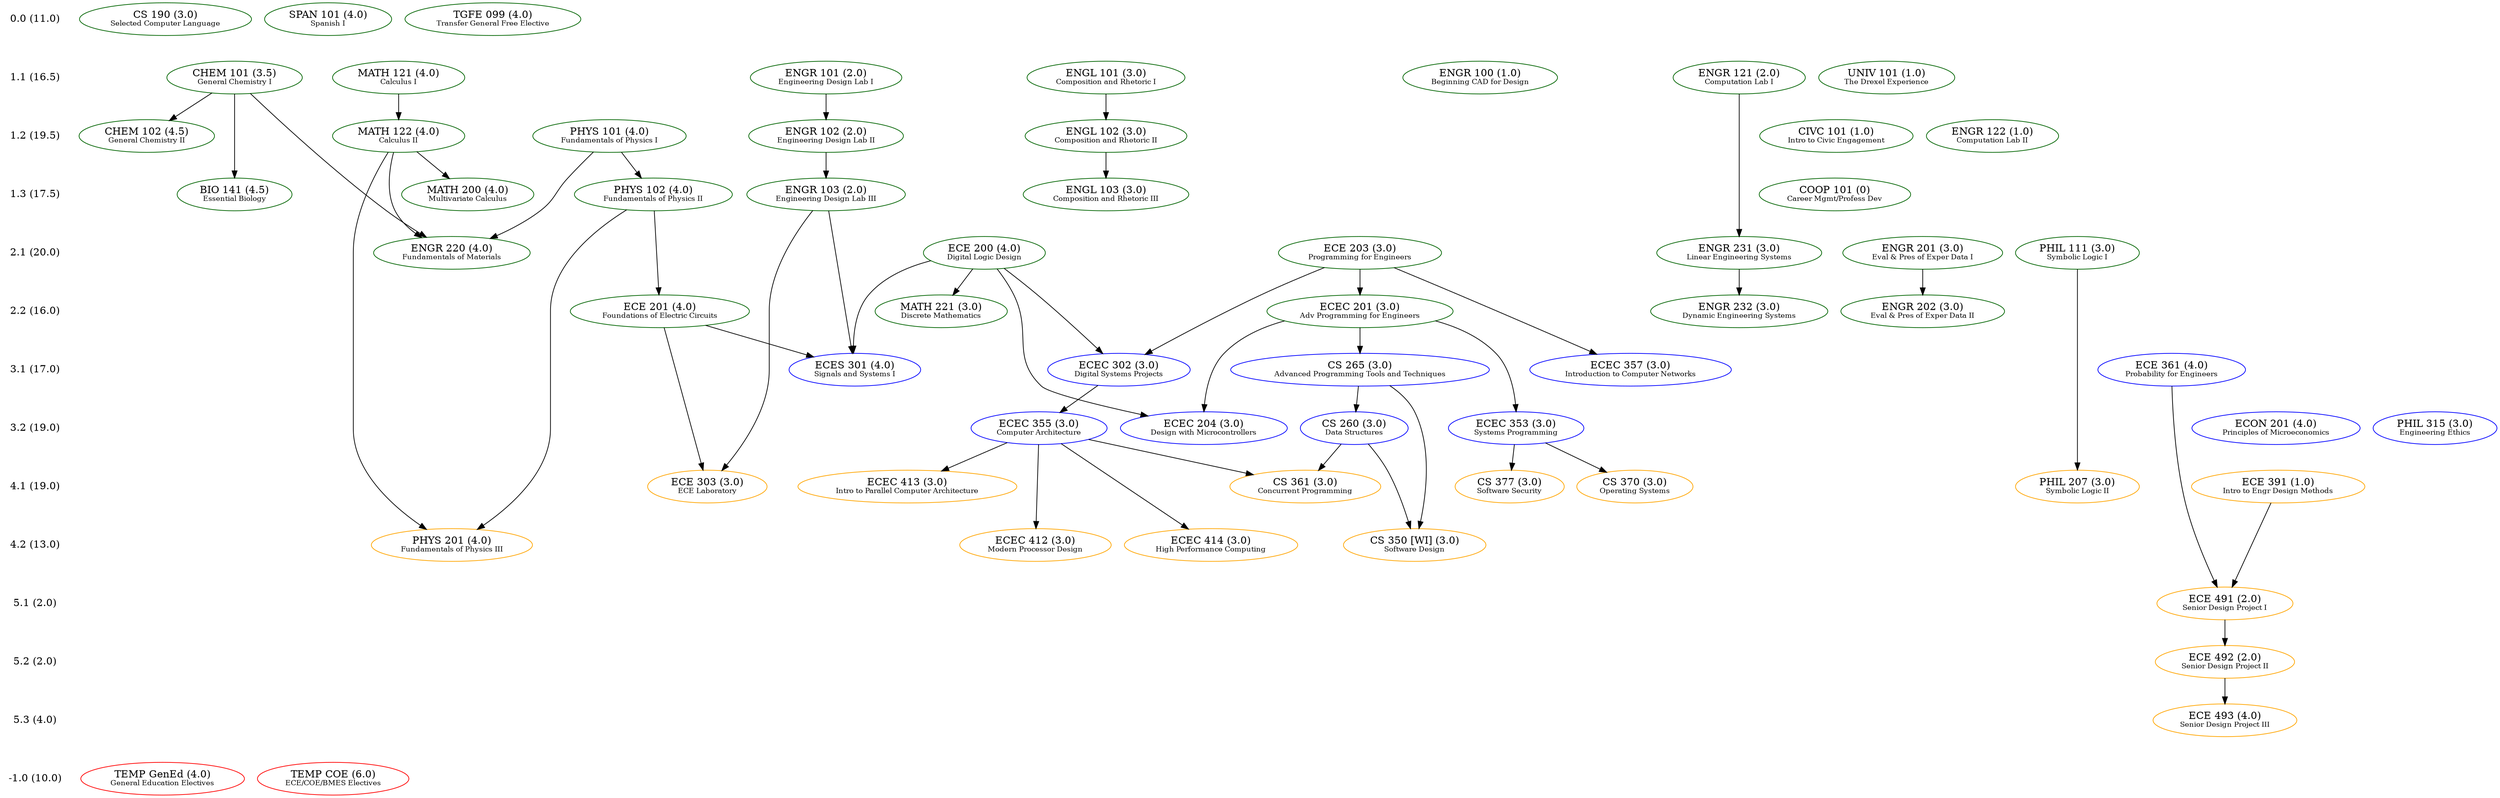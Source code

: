 digraph Classes {
	newrank=true
	0.0 [label="0.0 (11.0)" shape=plaintext]
	"CS 190" [label=<CS 190 (3.0)<BR /><FONT POINT-SIZE="10">Selected Computer Language</FONT>> color=darkgreen]
	"SPAN 101" [label=<SPAN 101 (4.0)<BR /><FONT POINT-SIZE="10">Spanish I</FONT>> color=darkgreen]
	"TGFE 099" [label=<TGFE 099 (4.0)<BR /><FONT POINT-SIZE="10">Transfer General Free Elective</FONT>> color=darkgreen]
	1.1 [label="1.1 (16.5)" shape=plaintext]
	0.0 -> 1.1 [style=invis]
	"CHEM 101" [label=<CHEM 101 (3.5)<BR /><FONT POINT-SIZE="10">General Chemistry I</FONT>> color=darkgreen]
	"ENGL 101" [label=<ENGL 101 (3.0)<BR /><FONT POINT-SIZE="10">Composition and Rhetoric I</FONT>> color=darkgreen]
	"ENGR 100" [label=<ENGR 100 (1.0)<BR /><FONT POINT-SIZE="10">Beginning CAD for Design</FONT>> color=darkgreen]
	"ENGR 101" [label=<ENGR 101 (2.0)<BR /><FONT POINT-SIZE="10">Engineering Design Lab I</FONT>> color=darkgreen]
	"ENGR 121" [label=<ENGR 121 (2.0)<BR /><FONT POINT-SIZE="10">Computation Lab I</FONT>> color=darkgreen]
	"MATH 121" [label=<MATH 121 (4.0)<BR /><FONT POINT-SIZE="10">Calculus I</FONT>> color=darkgreen]
	"UNIV 101" [label=<UNIV 101 (1.0)<BR /><FONT POINT-SIZE="10">The Drexel Experience</FONT>> color=darkgreen]
	1.2 [label="1.2 (19.5)" shape=plaintext]
	1.1 -> 1.2 [style=invis]
	"CHEM 102" [label=<CHEM 102 (4.5)<BR /><FONT POINT-SIZE="10">General Chemistry II</FONT>> color=darkgreen]
	"CHEM 101" -> "CHEM 102"
	"CIVC 101" [label=<CIVC 101 (1.0)<BR /><FONT POINT-SIZE="10">Intro to Civic Engagement</FONT>> color=darkgreen]
	"ENGL 102" [label=<ENGL 102 (3.0)<BR /><FONT POINT-SIZE="10">Composition and Rhetoric II</FONT>> color=darkgreen]
	"ENGL 101" -> "ENGL 102"
	"ENGR 102" [label=<ENGR 102 (2.0)<BR /><FONT POINT-SIZE="10">Engineering Design Lab II</FONT>> color=darkgreen]
	"ENGR 101" -> "ENGR 102"
	"ENGR 122" [label=<ENGR 122 (1.0)<BR /><FONT POINT-SIZE="10">Computation Lab II</FONT>> color=darkgreen]
	"MATH 122" [label=<MATH 122 (4.0)<BR /><FONT POINT-SIZE="10">Calculus II</FONT>> color=darkgreen]
	"MATH 121" -> "MATH 122"
	"PHYS 101" [label=<PHYS 101 (4.0)<BR /><FONT POINT-SIZE="10">Fundamentals of Physics I</FONT>> color=darkgreen]
	1.3 [label="1.3 (17.5)" shape=plaintext]
	1.2 -> 1.3 [style=invis]
	"BIO 141" [label=<BIO 141 (4.5)<BR /><FONT POINT-SIZE="10">Essential Biology</FONT>> color=darkgreen]
	"CHEM 101" -> "BIO 141"
	"COOP 101" [label=<COOP 101 (0)<BR /><FONT POINT-SIZE="10">Career Mgmt/Profess Dev</FONT>> color=darkgreen]
	"ENGL 103" [label=<ENGL 103 (3.0)<BR /><FONT POINT-SIZE="10">Composition and Rhetoric III</FONT>> color=darkgreen]
	"ENGL 102" -> "ENGL 103"
	"ENGR 103" [label=<ENGR 103 (2.0)<BR /><FONT POINT-SIZE="10">Engineering Design Lab III</FONT>> color=darkgreen]
	"ENGR 102" -> "ENGR 103"
	"MATH 200" [label=<MATH 200 (4.0)<BR /><FONT POINT-SIZE="10">Multivariate Calculus</FONT>> color=darkgreen]
	"MATH 122" -> "MATH 200"
	"PHYS 102" [label=<PHYS 102 (4.0)<BR /><FONT POINT-SIZE="10">Fundamentals of Physics II</FONT>> color=darkgreen]
	"PHYS 101" -> "PHYS 102"
	2.1 [label="2.1 (20.0)" shape=plaintext]
	1.3 -> 2.1 [style=invis]
	"ECE 200" [label=<ECE 200 (4.0)<BR /><FONT POINT-SIZE="10">Digital Logic Design</FONT>> color=darkgreen]
	"ECE 203" [label=<ECE 203 (3.0)<BR /><FONT POINT-SIZE="10">Programming for Engineers</FONT>> color=darkgreen]
	"ENGR 201" [label=<ENGR 201 (3.0)<BR /><FONT POINT-SIZE="10">Eval &amp; Pres of Exper Data I</FONT>> color=darkgreen]
	"ENGR 220" [label=<ENGR 220 (4.0)<BR /><FONT POINT-SIZE="10">Fundamentals of Materials</FONT>> color=darkgreen]
	"CHEM 101" -> "ENGR 220"
	"MATH 122" -> "ENGR 220"
	"PHYS 101" -> "ENGR 220"
	"ENGR 231" [label=<ENGR 231 (3.0)<BR /><FONT POINT-SIZE="10">Linear Engineering Systems</FONT>> color=darkgreen]
	"ENGR 121" -> "ENGR 231"
	"PHIL 111" [label=<PHIL 111 (3.0)<BR /><FONT POINT-SIZE="10">Symbolic Logic I</FONT>> color=darkgreen]
	2.2 [label="2.2 (16.0)" shape=plaintext]
	2.1 -> 2.2 [style=invis]
	"ECE 201" [label=<ECE 201 (4.0)<BR /><FONT POINT-SIZE="10">Foundations of Electric Circuits</FONT>> color=darkgreen]
	"PHYS 102" -> "ECE 201"
	"ECEC 201" [label=<ECEC 201 (3.0)<BR /><FONT POINT-SIZE="10">Adv Programming for Engineers</FONT>> color=darkgreen]
	"ECE 203" -> "ECEC 201"
	"ENGR 202" [label=<ENGR 202 (3.0)<BR /><FONT POINT-SIZE="10">	Eval &amp; Pres of Exper Data II</FONT>> color=darkgreen]
	"ENGR 201" -> "ENGR 202"
	"ENGR 232" [label=<ENGR 232 (3.0)<BR /><FONT POINT-SIZE="10">Dynamic Engineering Systems</FONT>> color=darkgreen]
	"ENGR 231" -> "ENGR 232"
	"MATH 221" [label=<MATH 221 (3.0)<BR /><FONT POINT-SIZE="10">Discrete Mathematics</FONT>> color=darkgreen]
	"ECE 200" -> "MATH 221"
	3.1 [label="3.1 (17.0)" shape=plaintext]
	2.2 -> 3.1 [style=invis]
	"CS 265" [label=<CS 265 (3.0)<BR /><FONT POINT-SIZE="10">Advanced Programming Tools and Techniques</FONT>> color=blue]
	"ECEC 201" -> "CS 265"
	"ECE 361" [label=<ECE 361 (4.0)<BR /><FONT POINT-SIZE="10">Probability for Engineers</FONT>> color=blue]
	"ECEC 302" [label=<ECEC 302 (3.0)<BR /><FONT POINT-SIZE="10">Digital Systems Projects</FONT>> color=blue]
	"ECE 203" -> "ECEC 302"
	"ECE 200" -> "ECEC 302"
	"ECEC 357" [label=<ECEC 357 (3.0)<BR /><FONT POINT-SIZE="10">Introduction to Computer Networks</FONT>> color=blue]
	"ECE 203" -> "ECEC 357"
	"ECES 301" [label=<ECES 301 (4.0)<BR /><FONT POINT-SIZE="10">Signals and Systems I</FONT>> color=blue]
	"ECE 200" -> "ECES 301"
	"ECE 201" -> "ECES 301"
	"ENGR 103" -> "ECES 301"
	3.2 [label="3.2 (19.0)" shape=plaintext]
	3.1 -> 3.2 [style=invis]
	"CS 260" [label=<CS 260 (3.0)<BR /><FONT POINT-SIZE="10">Data Structures</FONT>> color=blue]
	"CS 265" -> "CS 260"
	"ECEC 204" [label=<ECEC 204 (3.0)<BR /><FONT POINT-SIZE="10">Design with Microcontrollers</FONT>> color=blue]
	"ECE 200" -> "ECEC 204"
	"ECEC 201" -> "ECEC 204"
	"ECEC 353" [label=<ECEC 353 (3.0)<BR /><FONT POINT-SIZE="10">Systems Programming</FONT>> color=blue]
	"ECEC 201" -> "ECEC 353"
	"ECEC 355" [label=<ECEC 355 (3.0)<BR /><FONT POINT-SIZE="10">Computer Architecture</FONT>> color=blue]
	"ECEC 302" -> "ECEC 355"
	"ECON 201" [label=<ECON 201 (4.0)<BR /><FONT POINT-SIZE="10">Principles of Microeconomics</FONT>> color=blue]
	"PHIL 315" [label=<PHIL 315 (3.0)<BR /><FONT POINT-SIZE="10">Engineering Ethics</FONT>> color=blue]
	4.1 [label="4.1 (19.0)" shape=plaintext]
	3.2 -> 4.1 [style=invis]
	"CS 361" [label=<CS 361 (3.0)<BR /><FONT POINT-SIZE="10">Concurrent Programming</FONT>> color=orange]
	"CS 260" -> "CS 361"
	"ECEC 355" -> "CS 361"
	"CS 370" [label=<CS 370 (3.0)<BR /><FONT POINT-SIZE="10">Operating Systems</FONT>> color=orange]
	"ECEC 353" -> "CS 370"
	"CS 377" [label=<CS 377 (3.0)<BR /><FONT POINT-SIZE="10">Software Security</FONT>> color=orange]
	"ECEC 353" -> "CS 377"
	"ECE 303" [label=<ECE 303 (3.0)<BR /><FONT POINT-SIZE="10">ECE Laboratory</FONT>> color=orange]
	"ECE 201" -> "ECE 303"
	"ENGR 103" -> "ECE 303"
	"ECE 391" [label=<ECE 391 (1.0)<BR /><FONT POINT-SIZE="10">Intro to Engr Design Methods</FONT>> color=orange]
	"ECEC 413" [label=<ECEC 413 (3.0)<BR /><FONT POINT-SIZE="10">Intro to Parallel Computer Architecture</FONT>> color=orange]
	"ECEC 355" -> "ECEC 413"
	"PHIL 207" [label=<PHIL 207 (3.0)<BR /><FONT POINT-SIZE="10">Symbolic Logic II</FONT>> color=orange]
	"PHIL 111" -> "PHIL 207"
	4.2 [label="4.2 (13.0)" shape=plaintext]
	4.1 -> 4.2 [style=invis]
	"CS 350 [WI]" [label=<CS 350 [WI] (3.0)<BR /><FONT POINT-SIZE="10">Software Design</FONT>> color=orange]
	"CS 260" -> "CS 350 [WI]"
	"CS 265" -> "CS 350 [WI]"
	"ECEC 412" [label=<ECEC 412 (3.0)<BR /><FONT POINT-SIZE="10">Modern Processor Design</FONT>> color=orange]
	"ECEC 355" -> "ECEC 412"
	"ECEC 414" [label=<ECEC 414 (3.0)<BR /><FONT POINT-SIZE="10">High Performance Computing</FONT>> color=orange]
	"ECEC 355" -> "ECEC 414"
	"PHYS 201" [label=<PHYS 201 (4.0)<BR /><FONT POINT-SIZE="10">Fundamentals of Physics III</FONT>> color=orange]
	"PHYS 102" -> "PHYS 201"
	"MATH 122" -> "PHYS 201"
	5.1 [label="5.1 (2.0)" shape=plaintext]
	4.2 -> 5.1 [style=invis]
	"ECE 491" [label=<ECE 491 (2.0)<BR /><FONT POINT-SIZE="10">Senior Design Project I</FONT>> color=orange]
	"ECE 391" -> "ECE 491"
	"ECE 361" -> "ECE 491"
	5.2 [label="5.2 (2.0)" shape=plaintext]
	5.1 -> 5.2 [style=invis]
	"ECE 492" [label=<ECE 492 (2.0)<BR /><FONT POINT-SIZE="10">Senior Design Project II</FONT>> color=orange]
	"ECE 491" -> "ECE 492"
	5.3 [label="5.3 (4.0)" shape=plaintext]
	5.2 -> 5.3 [style=invis]
	"ECE 493" [label=<ECE 493 (4.0)<BR /><FONT POINT-SIZE="10">Senior Design Project III</FONT>> color=orange]
	"ECE 492" -> "ECE 493"
	-1.0 [label="-1.0 (10.0)" shape=plaintext]
	5.3 -> -1.0 [style=invis]
	"TEMP GenEd" [label=<TEMP GenEd (4.0)<BR /><FONT POINT-SIZE="10">General Education Electives</FONT>> color=red]
	"TEMP COE" [label=<TEMP COE (6.0)<BR /><FONT POINT-SIZE="10">ECE/COE/BMES Electives</FONT>> color=red]
	{rank=same; "0.0" "CS 190" "SPAN 101" "TGFE 099"}
	{rank=same; "1.1" "CHEM 101" "ENGL 101" "ENGR 100" "ENGR 101" "ENGR 121" "MATH 121" "UNIV 101"}
	{rank=same; "1.2" "CHEM 102" "CIVC 101" "ENGL 102" "ENGR 102" "ENGR 122" "MATH 122" "PHYS 101"}
	{rank=same; "1.3" "BIO 141" "COOP 101" "ENGL 103" "ENGR 103" "MATH 200" "PHYS 102"}
	{rank=same; "2.1" "ECE 200" "ECE 203" "ENGR 201" "ENGR 220" "ENGR 231" "PHIL 111"}
	{rank=same; "2.2" "ECE 201" "ECEC 201" "ENGR 202" "ENGR 232" "MATH 221"}
	{rank=same; "3.1" "CS 265" "ECE 361" "ECEC 302" "ECEC 357" "ECES 301"}
	{rank=same; "3.2" "CS 260" "ECEC 204" "ECEC 353" "ECEC 355" "ECON 201" "PHIL 315"}
	{rank=same; "4.1" "CS 361" "CS 370" "CS 377" "ECE 303" "ECE 391" "ECEC 413" "PHIL 207"}
	{rank=same; "4.2" "CS 350 [WI]" "ECEC 412" "ECEC 414" "PHYS 201"}
	{rank=same; "5.1" "ECE 491"}
	{rank=same; "5.2" "ECE 492"}
	{rank=same; "5.3" "ECE 493"}
	{rank=same; "-1.0" "TEMP GenEd" "TEMP COE"}
}
